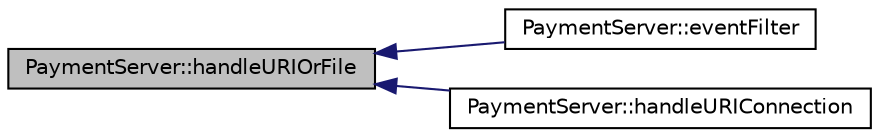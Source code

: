 digraph "PaymentServer::handleURIOrFile"
{
  edge [fontname="Helvetica",fontsize="10",labelfontname="Helvetica",labelfontsize="10"];
  node [fontname="Helvetica",fontsize="10",shape=record];
  rankdir="LR";
  Node75 [label="PaymentServer::handleURIOrFile",height=0.2,width=0.4,color="black", fillcolor="grey75", style="filled", fontcolor="black"];
  Node75 -> Node76 [dir="back",color="midnightblue",fontsize="10",style="solid",fontname="Helvetica"];
  Node76 [label="PaymentServer::eventFilter",height=0.2,width=0.4,color="black", fillcolor="white", style="filled",URL="$class_payment_server.html#af795e3c318556c833792e530b279efc9"];
  Node75 -> Node77 [dir="back",color="midnightblue",fontsize="10",style="solid",fontname="Helvetica"];
  Node77 [label="PaymentServer::handleURIConnection",height=0.2,width=0.4,color="black", fillcolor="white", style="filled",URL="$class_payment_server.html#a6ee6e29e1255605582459463d195a651"];
}
